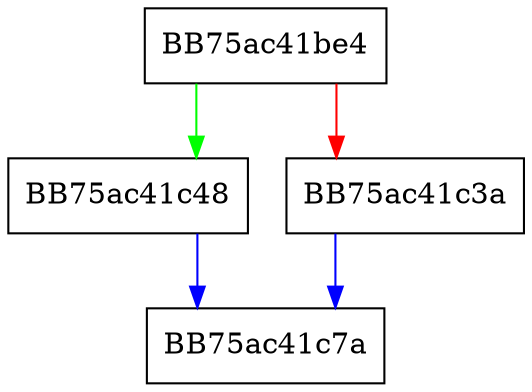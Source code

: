 digraph GetVolumeDescriptor {
  node [shape="box"];
  graph [splines=ortho];
  BB75ac41be4 -> BB75ac41c48 [color="green"];
  BB75ac41be4 -> BB75ac41c3a [color="red"];
  BB75ac41c3a -> BB75ac41c7a [color="blue"];
  BB75ac41c48 -> BB75ac41c7a [color="blue"];
}